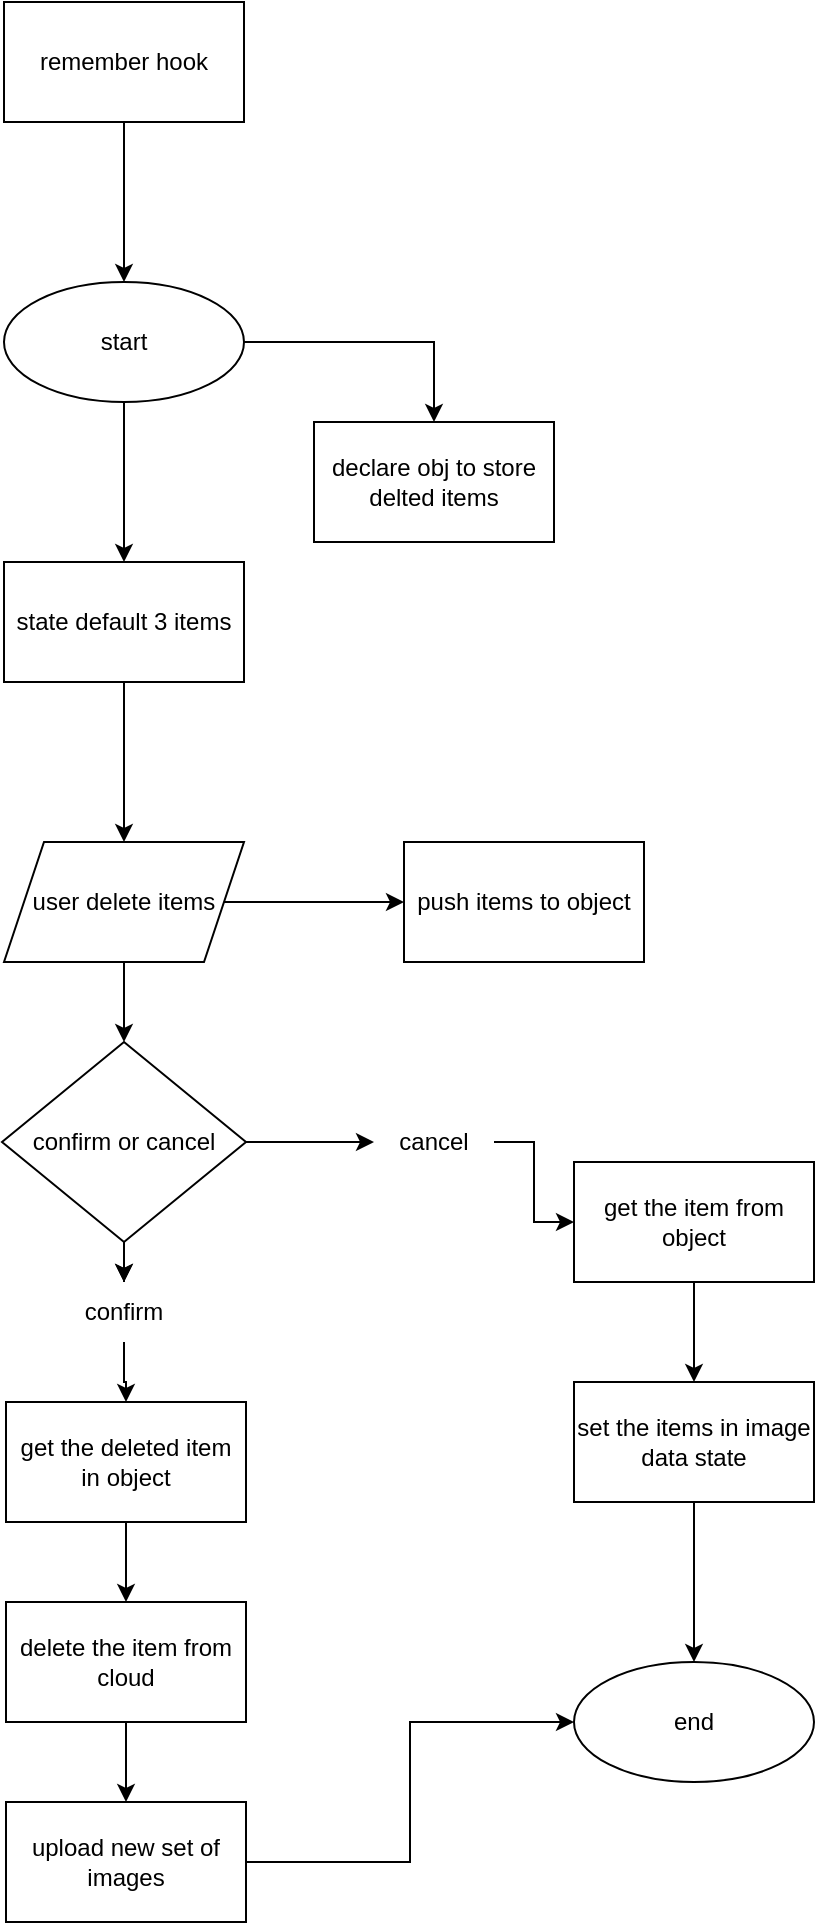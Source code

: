 <mxfile version="20.0.4" type="device"><diagram id="q7P2H_zxDWucpMbqDbTN" name="Page-1"><mxGraphModel dx="1182" dy="614" grid="1" gridSize="10" guides="1" tooltips="1" connect="1" arrows="1" fold="1" page="1" pageScale="1" pageWidth="850" pageHeight="1100" math="0" shadow="0"><root><mxCell id="0"/><mxCell id="1" parent="0"/><mxCell id="CdBOyjZ_OZRc_-5Be2AA-29" value="" style="edgeStyle=orthogonalEdgeStyle;rounded=0;orthogonalLoop=1;jettySize=auto;html=1;" edge="1" parent="1" source="CdBOyjZ_OZRc_-5Be2AA-27" target="CdBOyjZ_OZRc_-5Be2AA-28"><mxGeometry relative="1" as="geometry"/></mxCell><mxCell id="CdBOyjZ_OZRc_-5Be2AA-27" value="remember hook" style="rounded=0;whiteSpace=wrap;html=1;" vertex="1" parent="1"><mxGeometry x="365" y="60" width="120" height="60" as="geometry"/></mxCell><mxCell id="CdBOyjZ_OZRc_-5Be2AA-31" value="" style="edgeStyle=orthogonalEdgeStyle;rounded=0;orthogonalLoop=1;jettySize=auto;html=1;" edge="1" parent="1" source="CdBOyjZ_OZRc_-5Be2AA-28" target="CdBOyjZ_OZRc_-5Be2AA-30"><mxGeometry relative="1" as="geometry"/></mxCell><mxCell id="CdBOyjZ_OZRc_-5Be2AA-37" value="" style="edgeStyle=orthogonalEdgeStyle;rounded=0;orthogonalLoop=1;jettySize=auto;html=1;" edge="1" parent="1" source="CdBOyjZ_OZRc_-5Be2AA-28" target="CdBOyjZ_OZRc_-5Be2AA-36"><mxGeometry relative="1" as="geometry"/></mxCell><mxCell id="CdBOyjZ_OZRc_-5Be2AA-28" value="start" style="ellipse;whiteSpace=wrap;html=1;rounded=0;" vertex="1" parent="1"><mxGeometry x="365" y="200" width="120" height="60" as="geometry"/></mxCell><mxCell id="CdBOyjZ_OZRc_-5Be2AA-33" value="" style="edgeStyle=orthogonalEdgeStyle;rounded=0;orthogonalLoop=1;jettySize=auto;html=1;" edge="1" parent="1" source="CdBOyjZ_OZRc_-5Be2AA-30"><mxGeometry relative="1" as="geometry"><mxPoint x="425" y="480" as="targetPoint"/></mxGeometry></mxCell><mxCell id="CdBOyjZ_OZRc_-5Be2AA-30" value="state default 3 items" style="whiteSpace=wrap;html=1;rounded=0;" vertex="1" parent="1"><mxGeometry x="365" y="340" width="120" height="60" as="geometry"/></mxCell><mxCell id="CdBOyjZ_OZRc_-5Be2AA-35" value="" style="edgeStyle=orthogonalEdgeStyle;rounded=0;orthogonalLoop=1;jettySize=auto;html=1;exitX=1;exitY=0.5;exitDx=0;exitDy=0;" edge="1" parent="1" source="CdBOyjZ_OZRc_-5Be2AA-39" target="CdBOyjZ_OZRc_-5Be2AA-34"><mxGeometry relative="1" as="geometry"><mxPoint x="485" y="510" as="sourcePoint"/></mxGeometry></mxCell><mxCell id="CdBOyjZ_OZRc_-5Be2AA-34" value="push items to object" style="whiteSpace=wrap;html=1;rounded=0;" vertex="1" parent="1"><mxGeometry x="565" y="480" width="120" height="60" as="geometry"/></mxCell><mxCell id="CdBOyjZ_OZRc_-5Be2AA-36" value="declare obj to store delted items" style="whiteSpace=wrap;html=1;rounded=0;" vertex="1" parent="1"><mxGeometry x="520" y="270" width="120" height="60" as="geometry"/></mxCell><mxCell id="CdBOyjZ_OZRc_-5Be2AA-41" value="" style="edgeStyle=orthogonalEdgeStyle;rounded=0;orthogonalLoop=1;jettySize=auto;html=1;" edge="1" parent="1" source="CdBOyjZ_OZRc_-5Be2AA-39" target="CdBOyjZ_OZRc_-5Be2AA-40"><mxGeometry relative="1" as="geometry"/></mxCell><mxCell id="CdBOyjZ_OZRc_-5Be2AA-39" value="user delete items" style="shape=parallelogram;perimeter=parallelogramPerimeter;whiteSpace=wrap;html=1;fixedSize=1;" vertex="1" parent="1"><mxGeometry x="365" y="480" width="120" height="60" as="geometry"/></mxCell><mxCell id="CdBOyjZ_OZRc_-5Be2AA-43" value="" style="edgeStyle=orthogonalEdgeStyle;rounded=0;orthogonalLoop=1;jettySize=auto;html=1;" edge="1" parent="1" source="CdBOyjZ_OZRc_-5Be2AA-40" target="CdBOyjZ_OZRc_-5Be2AA-42"><mxGeometry relative="1" as="geometry"/></mxCell><mxCell id="CdBOyjZ_OZRc_-5Be2AA-44" value="" style="edgeStyle=orthogonalEdgeStyle;rounded=0;orthogonalLoop=1;jettySize=auto;html=1;" edge="1" parent="1" source="CdBOyjZ_OZRc_-5Be2AA-40" target="CdBOyjZ_OZRc_-5Be2AA-42"><mxGeometry relative="1" as="geometry"/></mxCell><mxCell id="CdBOyjZ_OZRc_-5Be2AA-52" value="" style="edgeStyle=orthogonalEdgeStyle;rounded=0;orthogonalLoop=1;jettySize=auto;html=1;" edge="1" parent="1" source="CdBOyjZ_OZRc_-5Be2AA-40" target="CdBOyjZ_OZRc_-5Be2AA-51"><mxGeometry relative="1" as="geometry"/></mxCell><mxCell id="CdBOyjZ_OZRc_-5Be2AA-40" value="confirm or cancel" style="rhombus;whiteSpace=wrap;html=1;" vertex="1" parent="1"><mxGeometry x="364" y="580" width="122" height="100" as="geometry"/></mxCell><mxCell id="CdBOyjZ_OZRc_-5Be2AA-46" value="" style="edgeStyle=orthogonalEdgeStyle;rounded=0;orthogonalLoop=1;jettySize=auto;html=1;" edge="1" parent="1" source="CdBOyjZ_OZRc_-5Be2AA-42" target="CdBOyjZ_OZRc_-5Be2AA-45"><mxGeometry relative="1" as="geometry"/></mxCell><mxCell id="CdBOyjZ_OZRc_-5Be2AA-42" value="confirm" style="text;html=1;strokeColor=none;fillColor=none;align=center;verticalAlign=middle;whiteSpace=wrap;rounded=0;" vertex="1" parent="1"><mxGeometry x="395" y="700" width="60" height="30" as="geometry"/></mxCell><mxCell id="CdBOyjZ_OZRc_-5Be2AA-48" value="" style="edgeStyle=orthogonalEdgeStyle;rounded=0;orthogonalLoop=1;jettySize=auto;html=1;" edge="1" parent="1" source="CdBOyjZ_OZRc_-5Be2AA-45" target="CdBOyjZ_OZRc_-5Be2AA-47"><mxGeometry relative="1" as="geometry"/></mxCell><mxCell id="CdBOyjZ_OZRc_-5Be2AA-45" value="get the deleted item in object" style="whiteSpace=wrap;html=1;" vertex="1" parent="1"><mxGeometry x="366" y="760" width="120" height="60" as="geometry"/></mxCell><mxCell id="CdBOyjZ_OZRc_-5Be2AA-50" value="" style="edgeStyle=orthogonalEdgeStyle;rounded=0;orthogonalLoop=1;jettySize=auto;html=1;" edge="1" parent="1" source="CdBOyjZ_OZRc_-5Be2AA-47" target="CdBOyjZ_OZRc_-5Be2AA-49"><mxGeometry relative="1" as="geometry"/></mxCell><mxCell id="CdBOyjZ_OZRc_-5Be2AA-47" value="delete the item from cloud" style="whiteSpace=wrap;html=1;" vertex="1" parent="1"><mxGeometry x="366" y="860" width="120" height="60" as="geometry"/></mxCell><mxCell id="CdBOyjZ_OZRc_-5Be2AA-60" style="edgeStyle=orthogonalEdgeStyle;rounded=0;orthogonalLoop=1;jettySize=auto;html=1;entryX=0;entryY=0.5;entryDx=0;entryDy=0;" edge="1" parent="1" source="CdBOyjZ_OZRc_-5Be2AA-49" target="CdBOyjZ_OZRc_-5Be2AA-58"><mxGeometry relative="1" as="geometry"/></mxCell><mxCell id="CdBOyjZ_OZRc_-5Be2AA-49" value="upload new set of images" style="whiteSpace=wrap;html=1;" vertex="1" parent="1"><mxGeometry x="366" y="960" width="120" height="60" as="geometry"/></mxCell><mxCell id="CdBOyjZ_OZRc_-5Be2AA-54" value="" style="edgeStyle=orthogonalEdgeStyle;rounded=0;orthogonalLoop=1;jettySize=auto;html=1;" edge="1" parent="1" source="CdBOyjZ_OZRc_-5Be2AA-51" target="CdBOyjZ_OZRc_-5Be2AA-53"><mxGeometry relative="1" as="geometry"/></mxCell><mxCell id="CdBOyjZ_OZRc_-5Be2AA-51" value="cancel" style="text;html=1;strokeColor=none;fillColor=none;align=center;verticalAlign=middle;whiteSpace=wrap;rounded=0;" vertex="1" parent="1"><mxGeometry x="550" y="615" width="60" height="30" as="geometry"/></mxCell><mxCell id="CdBOyjZ_OZRc_-5Be2AA-56" value="" style="edgeStyle=orthogonalEdgeStyle;rounded=0;orthogonalLoop=1;jettySize=auto;html=1;" edge="1" parent="1" source="CdBOyjZ_OZRc_-5Be2AA-53" target="CdBOyjZ_OZRc_-5Be2AA-55"><mxGeometry relative="1" as="geometry"/></mxCell><mxCell id="CdBOyjZ_OZRc_-5Be2AA-53" value="get the item from object" style="whiteSpace=wrap;html=1;" vertex="1" parent="1"><mxGeometry x="650" y="640" width="120" height="60" as="geometry"/></mxCell><mxCell id="CdBOyjZ_OZRc_-5Be2AA-59" value="" style="edgeStyle=orthogonalEdgeStyle;rounded=0;orthogonalLoop=1;jettySize=auto;html=1;" edge="1" parent="1" source="CdBOyjZ_OZRc_-5Be2AA-55" target="CdBOyjZ_OZRc_-5Be2AA-58"><mxGeometry relative="1" as="geometry"/></mxCell><mxCell id="CdBOyjZ_OZRc_-5Be2AA-55" value="set the items in image data state" style="whiteSpace=wrap;html=1;" vertex="1" parent="1"><mxGeometry x="650" y="750" width="120" height="60" as="geometry"/></mxCell><mxCell id="CdBOyjZ_OZRc_-5Be2AA-58" value="end" style="ellipse;whiteSpace=wrap;html=1;" vertex="1" parent="1"><mxGeometry x="650" y="890" width="120" height="60" as="geometry"/></mxCell></root></mxGraphModel></diagram></mxfile>